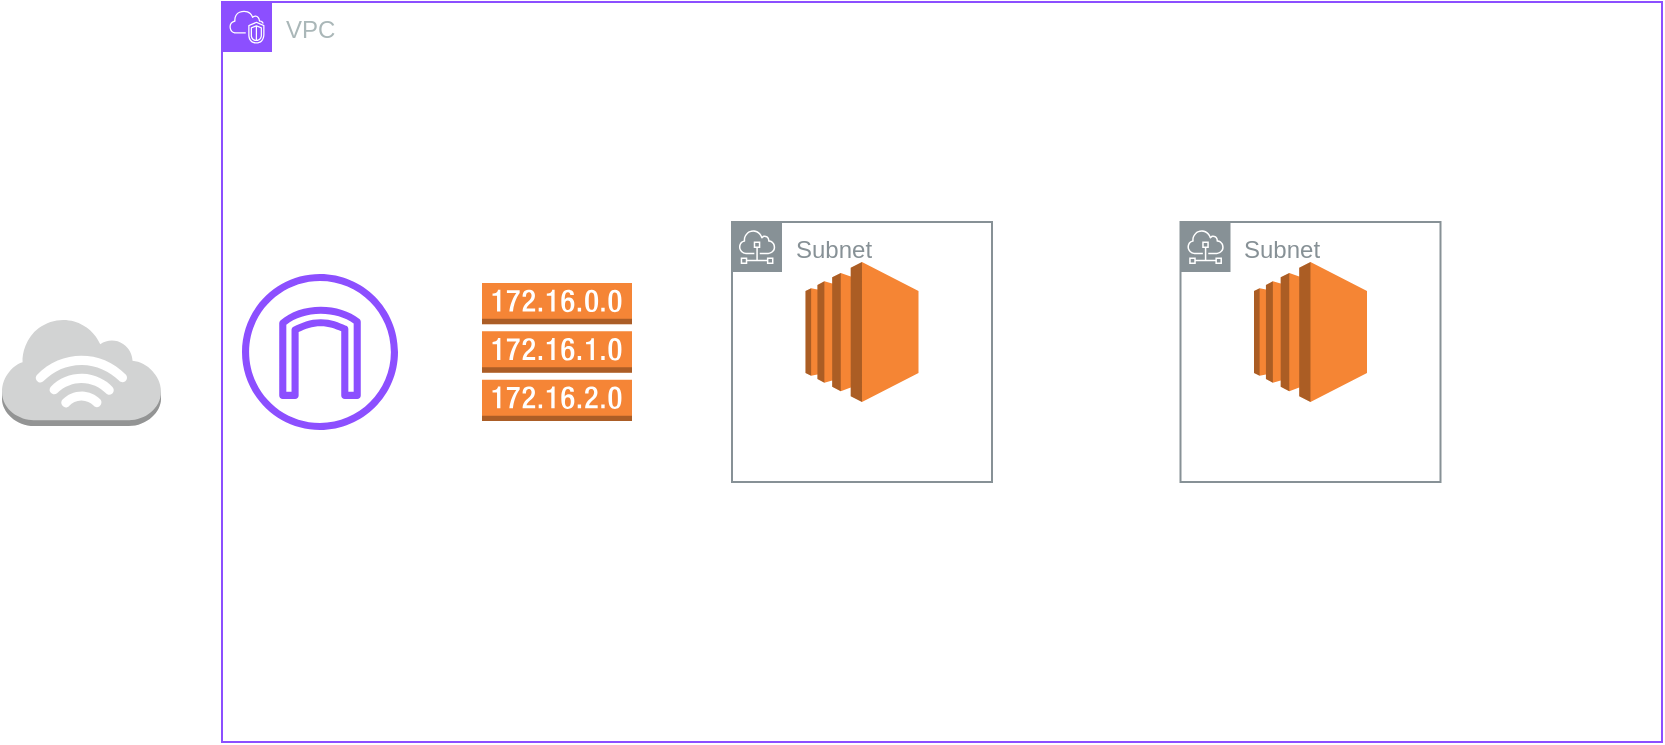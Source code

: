 <mxfile version="23.1.2" type="github">
  <diagram name="Page-1" id="YhOFV-fhZ2HJHw0h4Ov-">
    <mxGraphModel dx="1730" dy="426" grid="1" gridSize="10" guides="1" tooltips="1" connect="1" arrows="1" fold="1" page="1" pageScale="1" pageWidth="850" pageHeight="1100" math="0" shadow="0">
      <root>
        <mxCell id="0" />
        <mxCell id="1" parent="0" />
        <mxCell id="hRGfFFppvF19Gc2IbTOH-2" value="VPC" style="points=[[0,0],[0.25,0],[0.5,0],[0.75,0],[1,0],[1,0.25],[1,0.5],[1,0.75],[1,1],[0.75,1],[0.5,1],[0.25,1],[0,1],[0,0.75],[0,0.5],[0,0.25]];outlineConnect=0;gradientColor=none;html=1;whiteSpace=wrap;fontSize=12;fontStyle=0;container=1;pointerEvents=0;collapsible=0;recursiveResize=0;shape=mxgraph.aws4.group;grIcon=mxgraph.aws4.group_vpc2;strokeColor=#8C4FFF;fillColor=none;verticalAlign=top;align=left;spacingLeft=30;fontColor=#AAB7B8;dashed=0;" vertex="1" parent="1">
          <mxGeometry x="100" y="70" width="720" height="370" as="geometry" />
        </mxCell>
        <mxCell id="hRGfFFppvF19Gc2IbTOH-1" value="" style="outlineConnect=0;dashed=0;verticalLabelPosition=bottom;verticalAlign=top;align=center;html=1;shape=mxgraph.aws3.ec2;fillColor=#F58534;gradientColor=none;" vertex="1" parent="hRGfFFppvF19Gc2IbTOH-2">
          <mxGeometry x="516" y="130" width="56.5" height="70" as="geometry" />
        </mxCell>
        <mxCell id="hRGfFFppvF19Gc2IbTOH-4" value="" style="outlineConnect=0;dashed=0;verticalLabelPosition=bottom;verticalAlign=top;align=center;html=1;shape=mxgraph.aws3.ec2;fillColor=#F58534;gradientColor=none;" vertex="1" parent="hRGfFFppvF19Gc2IbTOH-2">
          <mxGeometry x="291.75" y="130" width="56.5" height="70" as="geometry" />
        </mxCell>
        <mxCell id="hRGfFFppvF19Gc2IbTOH-9" value="" style="outlineConnect=0;dashed=0;verticalLabelPosition=bottom;verticalAlign=top;align=center;html=1;shape=mxgraph.aws3.route_table;fillColor=#F58536;gradientColor=none;" vertex="1" parent="hRGfFFppvF19Gc2IbTOH-2">
          <mxGeometry x="130" y="140.5" width="75" height="69" as="geometry" />
        </mxCell>
        <mxCell id="hRGfFFppvF19Gc2IbTOH-13" value="Subnet" style="sketch=0;outlineConnect=0;gradientColor=none;html=1;whiteSpace=wrap;fontSize=12;fontStyle=0;shape=mxgraph.aws4.group;grIcon=mxgraph.aws4.group_subnet;strokeColor=#879196;fillColor=none;verticalAlign=top;align=left;spacingLeft=30;fontColor=#879196;dashed=0;" vertex="1" parent="hRGfFFppvF19Gc2IbTOH-2">
          <mxGeometry x="255" y="110" width="130" height="130" as="geometry" />
        </mxCell>
        <mxCell id="hRGfFFppvF19Gc2IbTOH-14" value="Subnet" style="sketch=0;outlineConnect=0;gradientColor=none;html=1;whiteSpace=wrap;fontSize=12;fontStyle=0;shape=mxgraph.aws4.group;grIcon=mxgraph.aws4.group_subnet;strokeColor=#879196;fillColor=none;verticalAlign=top;align=left;spacingLeft=30;fontColor=#879196;dashed=0;movable=1;resizable=1;rotatable=1;deletable=1;editable=1;locked=0;connectable=1;" vertex="1" parent="hRGfFFppvF19Gc2IbTOH-2">
          <mxGeometry x="479.25" y="110" width="130" height="130" as="geometry" />
        </mxCell>
        <mxCell id="hRGfFFppvF19Gc2IbTOH-10" value="" style="sketch=0;outlineConnect=0;fontColor=#232F3E;gradientColor=none;fillColor=#8C4FFF;strokeColor=none;dashed=0;verticalLabelPosition=bottom;verticalAlign=top;align=center;html=1;fontSize=12;fontStyle=0;aspect=fixed;pointerEvents=1;shape=mxgraph.aws4.internet_gateway;" vertex="1" parent="hRGfFFppvF19Gc2IbTOH-2">
          <mxGeometry x="10" y="136" width="78" height="78" as="geometry" />
        </mxCell>
        <mxCell id="hRGfFFppvF19Gc2IbTOH-15" value="" style="outlineConnect=0;dashed=0;verticalLabelPosition=bottom;verticalAlign=top;align=center;html=1;shape=mxgraph.aws3.internet_3;fillColor=#D2D3D3;gradientColor=none;" vertex="1" parent="1">
          <mxGeometry x="-10" y="228" width="79.5" height="54" as="geometry" />
        </mxCell>
      </root>
    </mxGraphModel>
  </diagram>
</mxfile>
